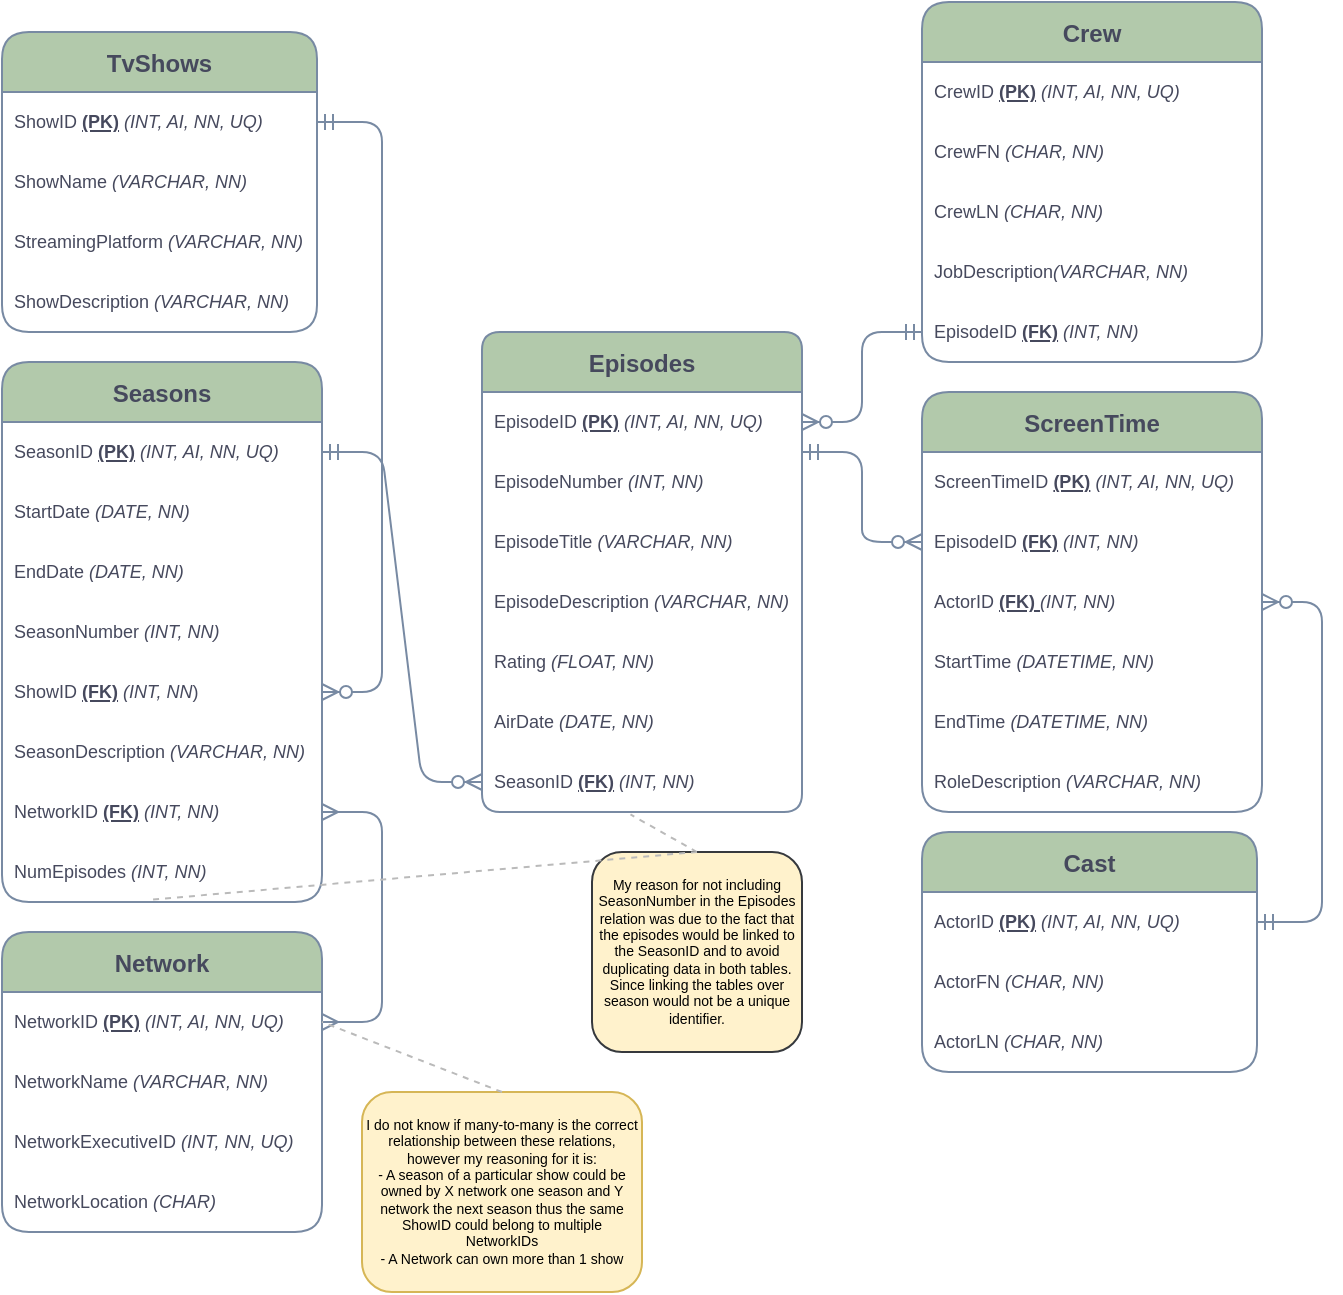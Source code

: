 <mxfile version="18.0.0" type="github">
  <diagram id="SLPQPhRH4CSRZqOX0Jih" name="Page-1">
    <mxGraphModel dx="1287" dy="647" grid="1" gridSize="10" guides="1" tooltips="1" connect="1" arrows="1" fold="1" page="1" pageScale="1" pageWidth="850" pageHeight="1100" math="0" shadow="0">
      <root>
        <mxCell id="0" />
        <mxCell id="1" parent="0" />
        <mxCell id="gy3vheRaNjicgoR6J9O9-7" value="" style="endArrow=none;dashed=1;html=1;rounded=0;fontSize=8;exitX=0.5;exitY=0;exitDx=0;exitDy=0;entryX=0.464;entryY=1.041;entryDx=0;entryDy=0;strokeColor=#BABABA;entryPerimeter=0;" edge="1" parent="1" source="Eu2wAJEM7bMJZhzZ6R4z-7" target="nz034bpfyZh4H_N6AwAE-68">
          <mxGeometry width="50" height="50" relative="1" as="geometry">
            <mxPoint x="400" y="500" as="sourcePoint" />
            <mxPoint x="450" y="450" as="targetPoint" />
          </mxGeometry>
        </mxCell>
        <mxCell id="nz034bpfyZh4H_N6AwAE-1" value="TvShows" style="swimlane;fontStyle=1;childLayout=stackLayout;horizontal=1;startSize=30;horizontalStack=0;resizeParent=1;resizeParentMax=0;resizeLast=0;collapsible=1;marginBottom=0;rounded=1;fillColor=#B2C9AB;strokeColor=#788AA3;fontColor=#46495D;fontSize=12;" parent="1" vertex="1">
          <mxGeometry x="60" y="100" width="157.5" height="150" as="geometry" />
        </mxCell>
        <mxCell id="nz034bpfyZh4H_N6AwAE-2" value="ShowID &lt;u style=&quot;font-size: 9px;&quot;&gt;&lt;b style=&quot;font-size: 9px;&quot;&gt;(PK)&lt;/b&gt;&lt;/u&gt; &lt;i style=&quot;font-size: 9px;&quot;&gt;(INT, AI, NN, UQ)&lt;/i&gt; &amp;nbsp;&amp;nbsp; " style="text;strokeColor=none;fillColor=none;align=left;verticalAlign=middle;spacingLeft=4;spacingRight=4;overflow=hidden;points=[[0,0.5],[1,0.5]];portConstraint=eastwest;rotatable=0;rounded=1;fontColor=#46495D;fontSize=9;html=1;" parent="nz034bpfyZh4H_N6AwAE-1" vertex="1">
          <mxGeometry y="30" width="157.5" height="30" as="geometry" />
        </mxCell>
        <mxCell id="nz034bpfyZh4H_N6AwAE-3" value="ShowName &lt;i style=&quot;font-size: 9px;&quot;&gt;(VARCHAR, NN)&lt;/i&gt;" style="text;strokeColor=none;fillColor=none;align=left;verticalAlign=middle;spacingLeft=4;spacingRight=4;overflow=hidden;points=[[0,0.5],[1,0.5]];portConstraint=eastwest;rotatable=0;rounded=1;fontColor=#46495D;fontSize=9;html=1;" parent="nz034bpfyZh4H_N6AwAE-1" vertex="1">
          <mxGeometry y="60" width="157.5" height="30" as="geometry" />
        </mxCell>
        <mxCell id="nz034bpfyZh4H_N6AwAE-4" value="StreamingPlatform &lt;i style=&quot;font-size: 9px;&quot;&gt;(VARCHAR, NN)&lt;/i&gt;" style="text;strokeColor=none;fillColor=none;align=left;verticalAlign=middle;spacingLeft=4;spacingRight=4;overflow=hidden;points=[[0,0.5],[1,0.5]];portConstraint=eastwest;rotatable=0;rounded=1;fontColor=#46495D;fontSize=9;html=1;" parent="nz034bpfyZh4H_N6AwAE-1" vertex="1">
          <mxGeometry y="90" width="157.5" height="30" as="geometry" />
        </mxCell>
        <mxCell id="nz034bpfyZh4H_N6AwAE-40" value="ShowDescription &lt;i style=&quot;font-size: 9px;&quot;&gt;(VARCHAR, NN)&lt;/i&gt;" style="text;strokeColor=none;fillColor=none;align=left;verticalAlign=middle;spacingLeft=4;spacingRight=4;overflow=hidden;points=[[0,0.5],[1,0.5]];portConstraint=eastwest;rotatable=0;rounded=1;fontColor=#46495D;fontSize=9;html=1;" parent="nz034bpfyZh4H_N6AwAE-1" vertex="1">
          <mxGeometry y="120" width="157.5" height="30" as="geometry" />
        </mxCell>
        <mxCell id="nz034bpfyZh4H_N6AwAE-8" value="Network" style="swimlane;fontStyle=1;childLayout=stackLayout;horizontal=1;startSize=30;horizontalStack=0;resizeParent=1;resizeParentMax=0;resizeLast=0;collapsible=1;marginBottom=0;rounded=1;fillColor=#B2C9AB;strokeColor=#788AA3;fontColor=#46495D;fontSize=12;" parent="1" vertex="1">
          <mxGeometry x="60" y="550" width="160" height="150" as="geometry" />
        </mxCell>
        <mxCell id="nz034bpfyZh4H_N6AwAE-9" value="NetworkID &lt;u style=&quot;font-size: 9px;&quot;&gt;&lt;b style=&quot;font-size: 9px;&quot;&gt;(PK)&lt;/b&gt;&lt;/u&gt; &lt;i style=&quot;font-size: 9px;&quot;&gt;(INT, AI, NN, UQ)&lt;/i&gt;" style="text;strokeColor=none;fillColor=none;align=left;verticalAlign=middle;spacingLeft=4;spacingRight=4;overflow=hidden;points=[[0,0.5],[1,0.5]];portConstraint=eastwest;rotatable=0;rounded=1;fontColor=#46495D;fontSize=9;html=1;" parent="nz034bpfyZh4H_N6AwAE-8" vertex="1">
          <mxGeometry y="30" width="160" height="30" as="geometry" />
        </mxCell>
        <mxCell id="nz034bpfyZh4H_N6AwAE-10" value="NetworkName &lt;i style=&quot;font-size: 9px;&quot;&gt;(VARCHAR, NN)&lt;/i&gt;" style="text;strokeColor=none;fillColor=none;align=left;verticalAlign=middle;spacingLeft=4;spacingRight=4;overflow=hidden;points=[[0,0.5],[1,0.5]];portConstraint=eastwest;rotatable=0;rounded=1;fontColor=#46495D;fontSize=9;html=1;" parent="nz034bpfyZh4H_N6AwAE-8" vertex="1">
          <mxGeometry y="60" width="160" height="30" as="geometry" />
        </mxCell>
        <mxCell id="nz034bpfyZh4H_N6AwAE-11" value="NetworkExecutiveID &lt;i style=&quot;font-size: 9px;&quot;&gt;(INT, NN, UQ)&lt;/i&gt; &amp;nbsp;&amp;nbsp; " style="text;strokeColor=none;fillColor=none;align=left;verticalAlign=middle;spacingLeft=4;spacingRight=4;overflow=hidden;points=[[0,0.5],[1,0.5]];portConstraint=eastwest;rotatable=0;rounded=1;fontColor=#46495D;fontSize=9;html=1;" parent="nz034bpfyZh4H_N6AwAE-8" vertex="1">
          <mxGeometry y="90" width="160" height="30" as="geometry" />
        </mxCell>
        <mxCell id="nz034bpfyZh4H_N6AwAE-12" value="NetworkLocation &lt;i style=&quot;font-size: 9px;&quot;&gt;(CHAR)&lt;/i&gt;" style="text;strokeColor=none;fillColor=none;align=left;verticalAlign=middle;spacingLeft=4;spacingRight=4;overflow=hidden;points=[[0,0.5],[1,0.5]];portConstraint=eastwest;rotatable=0;rounded=1;fontColor=#46495D;fontSize=9;html=1;" parent="nz034bpfyZh4H_N6AwAE-8" vertex="1">
          <mxGeometry y="120" width="160" height="30" as="geometry" />
        </mxCell>
        <mxCell id="nz034bpfyZh4H_N6AwAE-13" value="Seasons" style="swimlane;fontStyle=1;childLayout=stackLayout;horizontal=1;startSize=30;horizontalStack=0;resizeParent=1;resizeParentMax=0;resizeLast=0;collapsible=1;marginBottom=0;rounded=1;fillColor=#B2C9AB;strokeColor=#788AA3;fontColor=#46495D;fontSize=12;" parent="1" vertex="1">
          <mxGeometry x="60" y="265" width="160" height="270" as="geometry" />
        </mxCell>
        <mxCell id="nz034bpfyZh4H_N6AwAE-14" value="SeasonID &lt;u style=&quot;font-size: 9px;&quot;&gt;&lt;b style=&quot;font-size: 9px;&quot;&gt;(PK)&lt;/b&gt;&lt;/u&gt; &lt;i style=&quot;font-size: 9px;&quot;&gt;(INT, AI, NN, UQ)&lt;/i&gt; " style="text;strokeColor=none;fillColor=none;align=left;verticalAlign=middle;spacingLeft=4;spacingRight=4;overflow=hidden;points=[[0,0.5],[1,0.5]];portConstraint=eastwest;rotatable=0;rounded=1;fontColor=#46495D;fontSize=9;html=1;" parent="nz034bpfyZh4H_N6AwAE-13" vertex="1">
          <mxGeometry y="30" width="160" height="30" as="geometry" />
        </mxCell>
        <mxCell id="nz034bpfyZh4H_N6AwAE-15" value="StartDate &lt;i style=&quot;font-size: 9px;&quot;&gt;(DATE, NN)&lt;span style=&quot;white-space: pre; font-size: 9px;&quot;&gt; &lt;/span&gt;&lt;/i&gt;" style="text;strokeColor=none;fillColor=none;align=left;verticalAlign=middle;spacingLeft=4;spacingRight=4;overflow=hidden;points=[[0,0.5],[1,0.5]];portConstraint=eastwest;rotatable=0;rounded=1;fontColor=#46495D;fontSize=9;html=1;" parent="nz034bpfyZh4H_N6AwAE-13" vertex="1">
          <mxGeometry y="60" width="160" height="30" as="geometry" />
        </mxCell>
        <mxCell id="nz034bpfyZh4H_N6AwAE-16" value="EndDate &lt;i style=&quot;font-size: 9px;&quot;&gt;(DATE, NN)&lt;/i&gt;" style="text;strokeColor=none;fillColor=none;align=left;verticalAlign=middle;spacingLeft=4;spacingRight=4;overflow=hidden;points=[[0,0.5],[1,0.5]];portConstraint=eastwest;rotatable=0;rounded=1;fontColor=#46495D;fontSize=9;html=1;" parent="nz034bpfyZh4H_N6AwAE-13" vertex="1">
          <mxGeometry y="90" width="160" height="30" as="geometry" />
        </mxCell>
        <mxCell id="nz034bpfyZh4H_N6AwAE-17" value="SeasonNumber &lt;i style=&quot;font-size: 9px;&quot;&gt;(INT, NN)&lt;/i&gt;" style="text;strokeColor=none;fillColor=none;align=left;verticalAlign=middle;spacingLeft=4;spacingRight=4;overflow=hidden;points=[[0,0.5],[1,0.5]];portConstraint=eastwest;rotatable=0;rounded=1;fontColor=#46495D;fontSize=9;html=1;" parent="nz034bpfyZh4H_N6AwAE-13" vertex="1">
          <mxGeometry y="120" width="160" height="30" as="geometry" />
        </mxCell>
        <mxCell id="nz034bpfyZh4H_N6AwAE-25" value="ShowID &lt;b style=&quot;font-size: 9px;&quot;&gt;&lt;u style=&quot;font-size: 9px;&quot;&gt;(FK)&lt;/u&gt; &lt;/b&gt;&lt;i style=&quot;font-size: 9px;&quot;&gt;(INT, NN&lt;/i&gt;)&lt;b style=&quot;font-size: 9px;&quot;&gt;&lt;br style=&quot;font-size: 9px;&quot;&gt;&lt;/b&gt;" style="text;strokeColor=none;fillColor=none;align=left;verticalAlign=middle;spacingLeft=4;spacingRight=4;overflow=hidden;points=[[0,0.5],[1,0.5]];portConstraint=eastwest;rotatable=0;rounded=1;fontColor=#46495D;fontSize=9;html=1;" parent="nz034bpfyZh4H_N6AwAE-13" vertex="1">
          <mxGeometry y="150" width="160" height="30" as="geometry" />
        </mxCell>
        <mxCell id="nz034bpfyZh4H_N6AwAE-39" value="SeasonDescription &lt;i style=&quot;font-size: 9px;&quot;&gt;(VARCHAR, NN)&lt;/i&gt;" style="text;strokeColor=none;fillColor=none;align=left;verticalAlign=middle;spacingLeft=4;spacingRight=4;overflow=hidden;points=[[0,0.5],[1,0.5]];portConstraint=eastwest;rotatable=0;rounded=1;fontColor=#46495D;fontSize=9;html=1;" parent="nz034bpfyZh4H_N6AwAE-13" vertex="1">
          <mxGeometry y="180" width="160" height="30" as="geometry" />
        </mxCell>
        <mxCell id="nz034bpfyZh4H_N6AwAE-71" value="NetworkID &lt;u style=&quot;font-size: 9px;&quot;&gt;&lt;b style=&quot;font-size: 9px;&quot;&gt;(FK)&lt;/b&gt;&lt;/u&gt;&lt;i style=&quot;font-size: 9px;&quot;&gt; (INT, NN)&lt;/i&gt;&lt;u style=&quot;font-size: 9px;&quot;&gt;&lt;b style=&quot;font-size: 9px;&quot;&gt;&lt;br style=&quot;font-size: 9px;&quot;&gt;&lt;/b&gt;&lt;/u&gt;" style="text;strokeColor=none;fillColor=none;align=left;verticalAlign=middle;spacingLeft=4;spacingRight=4;overflow=hidden;points=[[0,0.5],[1,0.5]];portConstraint=eastwest;rotatable=0;rounded=1;fontColor=#46495D;fontSize=9;html=1;" parent="nz034bpfyZh4H_N6AwAE-13" vertex="1">
          <mxGeometry y="210" width="160" height="30" as="geometry" />
        </mxCell>
        <mxCell id="Eu2wAJEM7bMJZhzZ6R4z-6" value="NumEpisodes &lt;i&gt;(INT, NN)&lt;/i&gt;" style="text;strokeColor=none;fillColor=none;align=left;verticalAlign=middle;spacingLeft=4;spacingRight=4;overflow=hidden;points=[[0,0.5],[1,0.5]];portConstraint=eastwest;rotatable=0;rounded=1;fontColor=#46495D;fontSize=9;html=1;" parent="nz034bpfyZh4H_N6AwAE-13" vertex="1">
          <mxGeometry y="240" width="160" height="30" as="geometry" />
        </mxCell>
        <mxCell id="nz034bpfyZh4H_N6AwAE-33" value="Episodes" style="swimlane;fontStyle=1;childLayout=stackLayout;horizontal=1;startSize=30;horizontalStack=0;resizeParent=1;resizeParentMax=0;resizeLast=0;collapsible=1;marginBottom=0;rounded=1;fillColor=#B2C9AB;strokeColor=#788AA3;fontColor=#46495D;arcSize=10;fontSize=12;" parent="1" vertex="1">
          <mxGeometry x="300" y="250" width="160" height="240" as="geometry" />
        </mxCell>
        <mxCell id="nz034bpfyZh4H_N6AwAE-34" value="EpisodeID &lt;u style=&quot;font-size: 9px;&quot;&gt;&lt;b style=&quot;font-size: 9px;&quot;&gt;(PK)&lt;/b&gt;&lt;/u&gt;&lt;i style=&quot;font-size: 9px;&quot;&gt; (INT, AI, NN, UQ)&lt;/i&gt;" style="text;strokeColor=none;fillColor=none;align=left;verticalAlign=middle;spacingLeft=4;spacingRight=4;overflow=hidden;points=[[0,0.5],[1,0.5]];portConstraint=eastwest;rotatable=0;rounded=1;fontColor=#46495D;fontSize=9;html=1;" parent="nz034bpfyZh4H_N6AwAE-33" vertex="1">
          <mxGeometry y="30" width="160" height="30" as="geometry" />
        </mxCell>
        <mxCell id="nz034bpfyZh4H_N6AwAE-41" value="EpisodeNumber &lt;i style=&quot;font-size: 9px;&quot;&gt;(INT, NN)&lt;/i&gt;" style="text;strokeColor=none;fillColor=none;align=left;verticalAlign=middle;spacingLeft=4;spacingRight=4;overflow=hidden;points=[[0,0.5],[1,0.5]];portConstraint=eastwest;rotatable=0;rounded=1;fontColor=#46495D;fontSize=9;html=1;" parent="nz034bpfyZh4H_N6AwAE-33" vertex="1">
          <mxGeometry y="60" width="160" height="30" as="geometry" />
        </mxCell>
        <mxCell id="nz034bpfyZh4H_N6AwAE-42" value="EpisodeTitle &lt;i style=&quot;font-size: 9px;&quot;&gt;(VARCHAR, NN)&lt;/i&gt;" style="text;strokeColor=none;fillColor=none;align=left;verticalAlign=middle;spacingLeft=4;spacingRight=4;overflow=hidden;points=[[0,0.5],[1,0.5]];portConstraint=eastwest;rotatable=0;rounded=1;fontColor=#46495D;fontSize=9;html=1;" parent="nz034bpfyZh4H_N6AwAE-33" vertex="1">
          <mxGeometry y="90" width="160" height="30" as="geometry" />
        </mxCell>
        <mxCell id="nz034bpfyZh4H_N6AwAE-44" value="EpisodeDescription &lt;i style=&quot;font-size: 9px;&quot;&gt;(VARCHAR, NN)&lt;/i&gt;" style="text;strokeColor=none;fillColor=none;align=left;verticalAlign=middle;spacingLeft=4;spacingRight=4;overflow=hidden;points=[[0,0.5],[1,0.5]];portConstraint=eastwest;rotatable=0;rounded=1;fontColor=#46495D;fontSize=9;html=1;" parent="nz034bpfyZh4H_N6AwAE-33" vertex="1">
          <mxGeometry y="120" width="160" height="30" as="geometry" />
        </mxCell>
        <mxCell id="nz034bpfyZh4H_N6AwAE-45" value="Rating &lt;i style=&quot;font-size: 9px;&quot;&gt;(FLOAT, NN)&lt;/i&gt;" style="text;strokeColor=none;fillColor=none;align=left;verticalAlign=middle;spacingLeft=4;spacingRight=4;overflow=hidden;points=[[0,0.5],[1,0.5]];portConstraint=eastwest;rotatable=0;rounded=1;fontColor=#46495D;fontSize=9;html=1;" parent="nz034bpfyZh4H_N6AwAE-33" vertex="1">
          <mxGeometry y="150" width="160" height="30" as="geometry" />
        </mxCell>
        <mxCell id="nz034bpfyZh4H_N6AwAE-46" value="AirDate &lt;i style=&quot;font-size: 9px;&quot;&gt;(DATE, NN)&lt;/i&gt;" style="text;strokeColor=none;fillColor=none;align=left;verticalAlign=middle;spacingLeft=4;spacingRight=4;overflow=hidden;points=[[0,0.5],[1,0.5]];portConstraint=eastwest;rotatable=0;rounded=1;fontColor=#46495D;fontSize=9;html=1;" parent="nz034bpfyZh4H_N6AwAE-33" vertex="1">
          <mxGeometry y="180" width="160" height="30" as="geometry" />
        </mxCell>
        <mxCell id="nz034bpfyZh4H_N6AwAE-68" value="SeasonID &lt;u style=&quot;font-size: 9px;&quot;&gt;&lt;b style=&quot;font-size: 9px;&quot;&gt;(FK)&lt;/b&gt;&lt;/u&gt; &lt;i style=&quot;font-size: 9px;&quot;&gt;(INT, NN)&lt;/i&gt;" style="text;strokeColor=none;fillColor=none;align=left;verticalAlign=middle;spacingLeft=4;spacingRight=4;overflow=hidden;points=[[0,0.5],[1,0.5]];portConstraint=eastwest;rotatable=0;rounded=1;fontColor=#46495D;fontSize=9;html=1;" parent="nz034bpfyZh4H_N6AwAE-33" vertex="1">
          <mxGeometry y="210" width="160" height="30" as="geometry" />
        </mxCell>
        <mxCell id="nz034bpfyZh4H_N6AwAE-47" value="Cast" style="swimlane;fontStyle=1;childLayout=stackLayout;horizontal=1;startSize=30;horizontalStack=0;resizeParent=1;resizeParentMax=0;resizeLast=0;collapsible=1;marginBottom=0;align=center;rounded=1;fillColor=#B2C9AB;strokeColor=#788AA3;fontColor=#46495D;fontSize=12;" parent="1" vertex="1">
          <mxGeometry x="520" y="500" width="167.5" height="120" as="geometry" />
        </mxCell>
        <mxCell id="nz034bpfyZh4H_N6AwAE-48" value="ActorID &lt;u&gt;&lt;b&gt;(PK)&lt;/b&gt;&lt;/u&gt; &lt;i&gt;(INT, AI, NN, UQ)&lt;/i&gt;" style="text;strokeColor=none;fillColor=none;align=left;verticalAlign=middle;spacingLeft=4;spacingRight=4;overflow=hidden;points=[[0,0.5],[1,0.5]];portConstraint=eastwest;rotatable=0;rounded=1;fontColor=#46495D;fontSize=9;html=1;" parent="nz034bpfyZh4H_N6AwAE-47" vertex="1">
          <mxGeometry y="30" width="167.5" height="30" as="geometry" />
        </mxCell>
        <mxCell id="nz034bpfyZh4H_N6AwAE-49" value="ActorFN &lt;i&gt;(CHAR, NN)&lt;/i&gt;" style="text;strokeColor=none;fillColor=none;align=left;verticalAlign=middle;spacingLeft=4;spacingRight=4;overflow=hidden;points=[[0,0.5],[1,0.5]];portConstraint=eastwest;rotatable=0;rounded=1;fontColor=#46495D;fontSize=9;html=1;" parent="nz034bpfyZh4H_N6AwAE-47" vertex="1">
          <mxGeometry y="60" width="167.5" height="30" as="geometry" />
        </mxCell>
        <mxCell id="nz034bpfyZh4H_N6AwAE-51" value="ActorLN &lt;i&gt;(CHAR, NN)&lt;/i&gt;" style="text;strokeColor=none;fillColor=none;align=left;verticalAlign=middle;spacingLeft=4;spacingRight=4;overflow=hidden;points=[[0,0.5],[1,0.5]];portConstraint=eastwest;rotatable=0;rounded=1;fontColor=#46495D;fontSize=9;html=1;" parent="nz034bpfyZh4H_N6AwAE-47" vertex="1">
          <mxGeometry y="90" width="167.5" height="30" as="geometry" />
        </mxCell>
        <mxCell id="nz034bpfyZh4H_N6AwAE-60" value="Crew" style="swimlane;fontStyle=1;childLayout=stackLayout;horizontal=1;startSize=30;horizontalStack=0;resizeParent=1;resizeParentMax=0;resizeLast=0;collapsible=1;marginBottom=0;align=center;rounded=1;fillColor=#B2C9AB;strokeColor=#788AA3;fontColor=#46495D;fontSize=12;" parent="1" vertex="1">
          <mxGeometry x="520" y="85" width="170" height="180" as="geometry" />
        </mxCell>
        <mxCell id="nz034bpfyZh4H_N6AwAE-61" value="CrewID &lt;u&gt;&lt;b&gt;(PK)&lt;/b&gt;&lt;/u&gt; &lt;i&gt;(INT, AI, NN, UQ)&lt;/i&gt;" style="text;strokeColor=none;fillColor=none;align=left;verticalAlign=middle;spacingLeft=4;spacingRight=4;overflow=hidden;points=[[0,0.5],[1,0.5]];portConstraint=eastwest;rotatable=0;rounded=1;fontColor=#46495D;fontSize=9;html=1;" parent="nz034bpfyZh4H_N6AwAE-60" vertex="1">
          <mxGeometry y="30" width="170" height="30" as="geometry" />
        </mxCell>
        <mxCell id="nz034bpfyZh4H_N6AwAE-62" value="CrewFN &lt;i&gt;(CHAR, NN)&lt;/i&gt;" style="text;strokeColor=none;fillColor=none;align=left;verticalAlign=middle;spacingLeft=4;spacingRight=4;overflow=hidden;points=[[0,0.5],[1,0.5]];portConstraint=eastwest;rotatable=0;rounded=1;fontColor=#46495D;fontSize=9;html=1;" parent="nz034bpfyZh4H_N6AwAE-60" vertex="1">
          <mxGeometry y="60" width="170" height="30" as="geometry" />
        </mxCell>
        <mxCell id="nz034bpfyZh4H_N6AwAE-63" value="CrewLN &lt;i&gt;(CHAR, NN)&lt;/i&gt;" style="text;strokeColor=none;fillColor=none;align=left;verticalAlign=middle;spacingLeft=4;spacingRight=4;overflow=hidden;points=[[0,0.5],[1,0.5]];portConstraint=eastwest;rotatable=0;rounded=1;fontColor=#46495D;fontSize=9;html=1;" parent="nz034bpfyZh4H_N6AwAE-60" vertex="1">
          <mxGeometry y="90" width="170" height="30" as="geometry" />
        </mxCell>
        <mxCell id="nz034bpfyZh4H_N6AwAE-64" value="JobDescription&lt;i&gt;(VARCHAR, NN)&lt;/i&gt;" style="text;strokeColor=none;fillColor=none;align=left;verticalAlign=middle;spacingLeft=4;spacingRight=4;overflow=hidden;points=[[0,0.5],[1,0.5]];portConstraint=eastwest;rotatable=0;rounded=1;fontColor=#46495D;fontSize=9;html=1;" parent="nz034bpfyZh4H_N6AwAE-60" vertex="1">
          <mxGeometry y="120" width="170" height="30" as="geometry" />
        </mxCell>
        <mxCell id="nz034bpfyZh4H_N6AwAE-70" value="EpisodeID &lt;u&gt;&lt;b&gt;(FK)&lt;/b&gt;&lt;/u&gt; &lt;i&gt;(INT, NN)&lt;/i&gt;" style="text;strokeColor=none;fillColor=none;align=left;verticalAlign=middle;spacingLeft=4;spacingRight=4;overflow=hidden;points=[[0,0.5],[1,0.5]];portConstraint=eastwest;rotatable=0;rounded=1;fontColor=#46495D;fontSize=9;html=1;" parent="nz034bpfyZh4H_N6AwAE-60" vertex="1">
          <mxGeometry y="150" width="170" height="30" as="geometry" />
        </mxCell>
        <mxCell id="nz034bpfyZh4H_N6AwAE-73" value="" style="edgeStyle=entityRelationEdgeStyle;fontSize=12;html=1;endArrow=ERzeroToMany;startArrow=ERmandOne;rounded=1;exitX=1;exitY=0.5;exitDx=0;exitDy=0;strokeColor=#788AA3;fontColor=#46495D;" parent="1" source="nz034bpfyZh4H_N6AwAE-2" target="nz034bpfyZh4H_N6AwAE-25" edge="1">
          <mxGeometry width="100" height="100" relative="1" as="geometry">
            <mxPoint x="137.5" y="40" as="sourcePoint" />
            <mxPoint x="177.5" y="230" as="targetPoint" />
          </mxGeometry>
        </mxCell>
        <mxCell id="nz034bpfyZh4H_N6AwAE-86" value="" style="edgeStyle=entityRelationEdgeStyle;fontSize=12;html=1;endArrow=ERzeroToMany;startArrow=ERmandOne;rounded=1;sketch=0;fontColor=#46495D;strokeColor=#788AA3;curved=0;exitX=0;exitY=0.5;exitDx=0;exitDy=0;entryX=1;entryY=0.5;entryDx=0;entryDy=0;" parent="1" source="nz034bpfyZh4H_N6AwAE-70" target="nz034bpfyZh4H_N6AwAE-34" edge="1">
          <mxGeometry width="100" height="100" relative="1" as="geometry">
            <mxPoint x="530" y="330" as="sourcePoint" />
            <mxPoint x="580" y="230" as="targetPoint" />
          </mxGeometry>
        </mxCell>
        <mxCell id="nz034bpfyZh4H_N6AwAE-87" value="" style="edgeStyle=entityRelationEdgeStyle;fontSize=12;html=1;endArrow=ERmany;startArrow=ERmany;rounded=1;sketch=0;fontColor=#46495D;strokeColor=#788AA3;fillColor=#B2C9AB;curved=0;" parent="1" source="nz034bpfyZh4H_N6AwAE-9" target="nz034bpfyZh4H_N6AwAE-71" edge="1">
          <mxGeometry width="100" height="100" relative="1" as="geometry">
            <mxPoint x="370" y="370" as="sourcePoint" />
            <mxPoint x="470" y="270" as="targetPoint" />
          </mxGeometry>
        </mxCell>
        <mxCell id="Eu2wAJEM7bMJZhzZ6R4z-3" value="&lt;div style=&quot;font-size: 7px;&quot;&gt;I do not know if many-to-many is the correct relationship between these relations, however my reasoning for it is: &lt;br style=&quot;font-size: 7px;&quot;&gt;&lt;/div&gt;&lt;div style=&quot;font-size: 7px;&quot;&gt;- A season of a particular show could be owned by X network one season and Y network the next season thus the same ShowID could belong to multiple NetworkIDs&lt;/div&gt;&lt;div style=&quot;font-size: 7px;&quot;&gt;- A Network can own more than 1 show&lt;br style=&quot;font-size: 7px;&quot;&gt; &lt;/div&gt;" style="text;html=1;strokeColor=#d6b656;fillColor=#fff2cc;align=center;verticalAlign=middle;whiteSpace=wrap;rounded=1;sketch=0;fontSize=7;" parent="1" vertex="1">
          <mxGeometry x="240" y="630" width="140" height="100" as="geometry" />
        </mxCell>
        <mxCell id="Eu2wAJEM7bMJZhzZ6R4z-7" value="My reason for not including SeasonNumber in the Episodes relation was due to the fact that the episodes would be linked to the SeasonID and to avoid duplicating data in both tables. Since linking the tables over season would not be a unique identifier. " style="text;html=1;strokeColor=#36393d;fillColor=#FFF2CC;align=center;verticalAlign=middle;whiteSpace=wrap;rounded=1;sketch=0;fontSize=7;gradientColor=none;" parent="1" vertex="1">
          <mxGeometry x="355" y="510" width="105" height="100" as="geometry" />
        </mxCell>
        <mxCell id="Eu2wAJEM7bMJZhzZ6R4z-14" value="" style="edgeStyle=entityRelationEdgeStyle;fontSize=12;html=1;endArrow=ERzeroToMany;startArrow=ERmandOne;rounded=1;sketch=0;fontColor=#46495D;strokeColor=#788AA3;fillColor=#B2C9AB;curved=0;exitX=1;exitY=0.5;exitDx=0;exitDy=0;entryX=0;entryY=0.5;entryDx=0;entryDy=0;" parent="1" source="nz034bpfyZh4H_N6AwAE-14" target="nz034bpfyZh4H_N6AwAE-68" edge="1">
          <mxGeometry width="100" height="100" relative="1" as="geometry">
            <mxPoint x="370" y="430" as="sourcePoint" />
            <mxPoint x="470" y="330" as="targetPoint" />
          </mxGeometry>
        </mxCell>
        <mxCell id="gy3vheRaNjicgoR6J9O9-5" value="" style="endArrow=none;dashed=1;html=1;rounded=0;fontSize=8;exitX=0.5;exitY=0;exitDx=0;exitDy=0;entryX=1;entryY=0.5;entryDx=0;entryDy=0;strokeColor=#BABABA;" edge="1" parent="1" source="Eu2wAJEM7bMJZhzZ6R4z-3" target="nz034bpfyZh4H_N6AwAE-9">
          <mxGeometry width="50" height="50" relative="1" as="geometry">
            <mxPoint x="200" y="610" as="sourcePoint" />
            <mxPoint x="230" y="580" as="targetPoint" />
          </mxGeometry>
        </mxCell>
        <mxCell id="gy3vheRaNjicgoR6J9O9-6" value="" style="endArrow=none;dashed=1;html=1;rounded=0;fontSize=8;exitX=0.5;exitY=0;exitDx=0;exitDy=0;strokeColor=#BABABA;entryX=0.464;entryY=0.963;entryDx=0;entryDy=0;entryPerimeter=0;" edge="1" parent="1" source="Eu2wAJEM7bMJZhzZ6R4z-7" target="Eu2wAJEM7bMJZhzZ6R4z-6">
          <mxGeometry width="50" height="50" relative="1" as="geometry">
            <mxPoint x="400" y="500" as="sourcePoint" />
            <mxPoint x="330" y="480" as="targetPoint" />
          </mxGeometry>
        </mxCell>
        <mxCell id="gy3vheRaNjicgoR6J9O9-8" value="ScreenTime" style="swimlane;fontStyle=1;childLayout=stackLayout;horizontal=1;startSize=30;horizontalStack=0;resizeParent=1;resizeParentMax=0;resizeLast=0;collapsible=1;marginBottom=0;rounded=1;fillColor=#B2C9AB;strokeColor=#788AA3;fontColor=#46495D;fontSize=12;" vertex="1" parent="1">
          <mxGeometry x="520" y="280" width="170" height="210" as="geometry" />
        </mxCell>
        <mxCell id="gy3vheRaNjicgoR6J9O9-9" value="ScreenTimeID &lt;u&gt;&lt;b&gt;(PK)&lt;/b&gt;&lt;/u&gt; &lt;i&gt;(INT, AI, NN, UQ)&lt;/i&gt;" style="text;strokeColor=none;fillColor=none;align=left;verticalAlign=middle;spacingLeft=4;spacingRight=4;overflow=hidden;points=[[0,0.5],[1,0.5]];portConstraint=eastwest;rotatable=0;rounded=1;fontColor=#46495D;fontSize=9;html=1;" vertex="1" parent="gy3vheRaNjicgoR6J9O9-8">
          <mxGeometry y="30" width="170" height="30" as="geometry" />
        </mxCell>
        <mxCell id="gy3vheRaNjicgoR6J9O9-10" value="EpisodeID &lt;u&gt;&lt;b&gt;(FK)&lt;/b&gt;&lt;/u&gt; &lt;i&gt;(INT, NN)&lt;/i&gt;" style="text;strokeColor=none;fillColor=none;align=left;verticalAlign=middle;spacingLeft=4;spacingRight=4;overflow=hidden;points=[[0,0.5],[1,0.5]];portConstraint=eastwest;rotatable=0;rounded=1;fontColor=#46495D;fontSize=9;html=1;" vertex="1" parent="gy3vheRaNjicgoR6J9O9-8">
          <mxGeometry y="60" width="170" height="30" as="geometry" />
        </mxCell>
        <mxCell id="gy3vheRaNjicgoR6J9O9-11" value="ActorID &lt;u&gt;&lt;b&gt;(FK) &lt;/b&gt;&lt;/u&gt;&lt;i&gt;(INT, NN)&lt;/i&gt;" style="text;strokeColor=none;fillColor=none;align=left;verticalAlign=middle;spacingLeft=4;spacingRight=4;overflow=hidden;points=[[0,0.5],[1,0.5]];portConstraint=eastwest;rotatable=0;rounded=1;fontColor=#46495D;fontSize=9;html=1;" vertex="1" parent="gy3vheRaNjicgoR6J9O9-8">
          <mxGeometry y="90" width="170" height="30" as="geometry" />
        </mxCell>
        <mxCell id="gy3vheRaNjicgoR6J9O9-12" value="StartTime &lt;i&gt;(DATETIME, NN)&lt;/i&gt;" style="text;strokeColor=none;fillColor=none;align=left;verticalAlign=middle;spacingLeft=4;spacingRight=4;overflow=hidden;points=[[0,0.5],[1,0.5]];portConstraint=eastwest;rotatable=0;rounded=1;fontColor=#46495D;fontSize=9;html=1;" vertex="1" parent="gy3vheRaNjicgoR6J9O9-8">
          <mxGeometry y="120" width="170" height="30" as="geometry" />
        </mxCell>
        <mxCell id="gy3vheRaNjicgoR6J9O9-13" value="EndTime &lt;i&gt;(DATETIME, NN)&lt;/i&gt;" style="text;strokeColor=none;fillColor=none;align=left;verticalAlign=middle;spacingLeft=4;spacingRight=4;overflow=hidden;points=[[0,0.5],[1,0.5]];portConstraint=eastwest;rotatable=0;rounded=1;fontColor=#46495D;fontSize=9;html=1;" vertex="1" parent="gy3vheRaNjicgoR6J9O9-8">
          <mxGeometry y="150" width="170" height="30" as="geometry" />
        </mxCell>
        <mxCell id="gy3vheRaNjicgoR6J9O9-14" value="RoleDescription &lt;i&gt;(VARCHAR, NN)&lt;/i&gt;" style="text;strokeColor=none;fillColor=none;align=left;verticalAlign=middle;spacingLeft=4;spacingRight=4;overflow=hidden;points=[[0,0.5],[1,0.5]];portConstraint=eastwest;rotatable=0;rounded=1;fontColor=#46495D;fontSize=9;html=1;" vertex="1" parent="gy3vheRaNjicgoR6J9O9-8">
          <mxGeometry y="180" width="170" height="30" as="geometry" />
        </mxCell>
        <mxCell id="gy3vheRaNjicgoR6J9O9-16" value="" style="edgeStyle=entityRelationEdgeStyle;fontSize=12;html=1;endArrow=ERzeroToMany;startArrow=ERmandOne;rounded=1;strokeColor=#788AA3;exitX=1;exitY=0.5;exitDx=0;exitDy=0;" edge="1" parent="1" source="nz034bpfyZh4H_N6AwAE-48" target="gy3vheRaNjicgoR6J9O9-11">
          <mxGeometry width="100" height="100" relative="1" as="geometry">
            <mxPoint x="430" y="490" as="sourcePoint" />
            <mxPoint x="530" y="590" as="targetPoint" />
          </mxGeometry>
        </mxCell>
        <mxCell id="gy3vheRaNjicgoR6J9O9-18" value="" style="edgeStyle=entityRelationEdgeStyle;fontSize=12;html=1;endArrow=ERzeroToMany;startArrow=ERmandOne;rounded=1;strokeColor=#788AA3;entryX=0;entryY=0.5;entryDx=0;entryDy=0;exitX=1;exitY=0.25;exitDx=0;exitDy=0;" edge="1" parent="1" source="nz034bpfyZh4H_N6AwAE-33" target="gy3vheRaNjicgoR6J9O9-10">
          <mxGeometry width="100" height="100" relative="1" as="geometry">
            <mxPoint x="555" y="240" as="sourcePoint" />
            <mxPoint x="645" y="140" as="targetPoint" />
          </mxGeometry>
        </mxCell>
      </root>
    </mxGraphModel>
  </diagram>
</mxfile>
